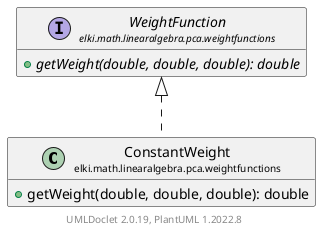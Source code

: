 @startuml
    remove .*\.(Instance|Par|Parameterizer|Factory)$
    set namespaceSeparator none
    hide empty fields
    hide empty methods

    class "<size:14>ConstantWeight\n<size:10>elki.math.linearalgebra.pca.weightfunctions" as elki.math.linearalgebra.pca.weightfunctions.ConstantWeight [[ConstantWeight.html]] {
        +getWeight(double, double, double): double
    }

    interface "<size:14>WeightFunction\n<size:10>elki.math.linearalgebra.pca.weightfunctions" as elki.math.linearalgebra.pca.weightfunctions.WeightFunction [[WeightFunction.html]] {
        {abstract} +getWeight(double, double, double): double
    }

    elki.math.linearalgebra.pca.weightfunctions.WeightFunction <|.. elki.math.linearalgebra.pca.weightfunctions.ConstantWeight

    center footer UMLDoclet 2.0.19, PlantUML 1.2022.8
@enduml
